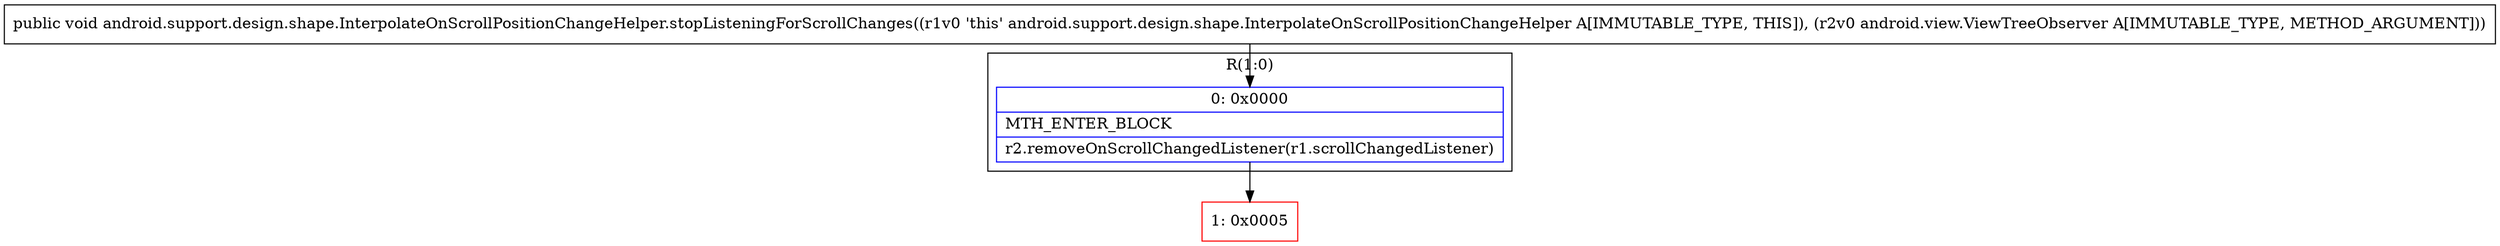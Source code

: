 digraph "CFG forandroid.support.design.shape.InterpolateOnScrollPositionChangeHelper.stopListeningForScrollChanges(Landroid\/view\/ViewTreeObserver;)V" {
subgraph cluster_Region_539789140 {
label = "R(1:0)";
node [shape=record,color=blue];
Node_0 [shape=record,label="{0\:\ 0x0000|MTH_ENTER_BLOCK\l|r2.removeOnScrollChangedListener(r1.scrollChangedListener)\l}"];
}
Node_1 [shape=record,color=red,label="{1\:\ 0x0005}"];
MethodNode[shape=record,label="{public void android.support.design.shape.InterpolateOnScrollPositionChangeHelper.stopListeningForScrollChanges((r1v0 'this' android.support.design.shape.InterpolateOnScrollPositionChangeHelper A[IMMUTABLE_TYPE, THIS]), (r2v0 android.view.ViewTreeObserver A[IMMUTABLE_TYPE, METHOD_ARGUMENT])) }"];
MethodNode -> Node_0;
Node_0 -> Node_1;
}

